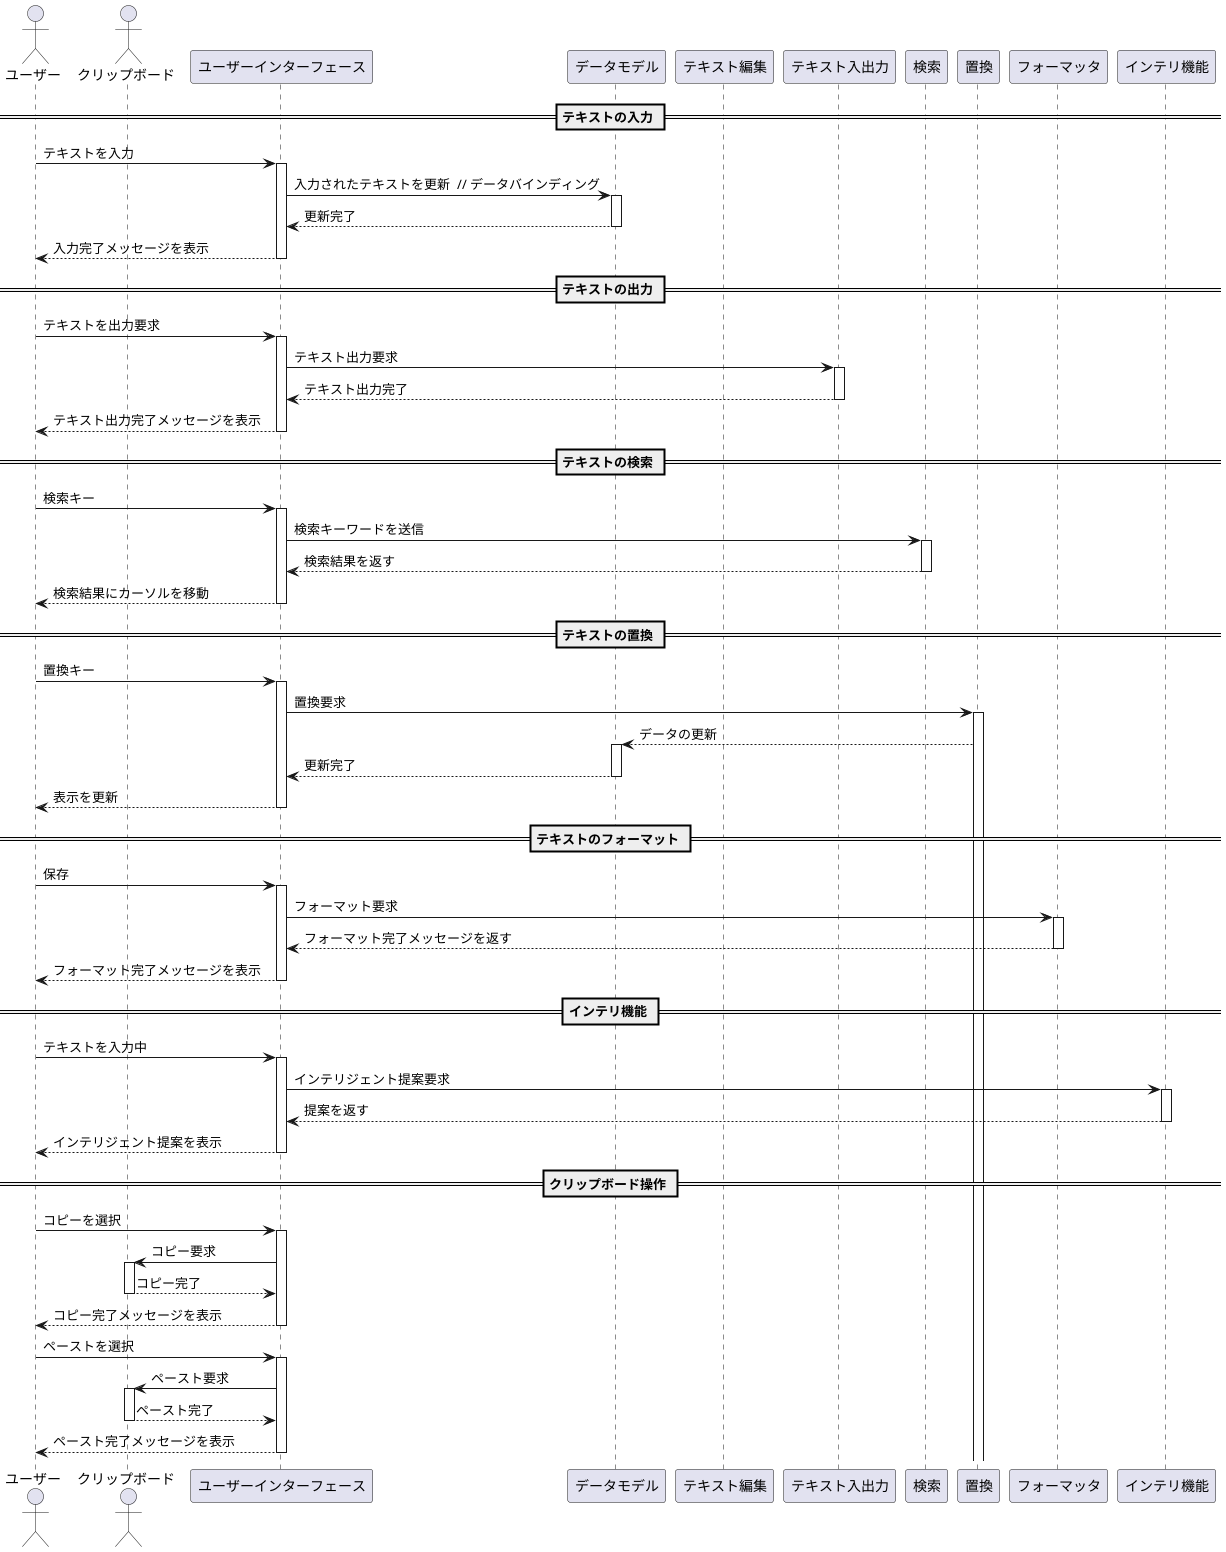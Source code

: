 @startuml

actor User as "ユーザー"
actor Clipboard as "クリップボード"
participant "ユーザーインターフェース" as UI
participant "データモデル" as DataModel
participant "テキスト編集" as TextEditor
participant "テキスト入出力" as TextIO
participant "検索" as Search
participant "置換" as Replace
participant "フォーマッタ" as Formatter
participant "インテリ機能" as IntelliFeature

== テキストの入力 ==
User -> UI : テキストを入力
activate UI

UI -> DataModel : 入力されたテキストを更新  // データバインディング
activate DataModel

DataModel --> UI : 更新完了
deactivate DataModel

UI --> User : 入力完了メッセージを表示
deactivate UI

== テキストの出力 ==
User -> UI : テキストを出力要求
activate UI

UI -> TextIO : テキスト出力要求
activate TextIO

TextIO --> UI : テキスト出力完了
deactivate TextIO

UI --> User : テキスト出力完了メッセージを表示
deactivate UI

== テキストの検索 ==
User -> UI : 検索キー
activate UI

UI -> Search : 検索キーワードを送信
activate Search

Search --> UI : 検索結果を返す
deactivate Search

UI --> User : 検索結果にカーソルを移動
deactivate UI

== テキストの置換 ==
User -> UI : 置換キー
activate UI

UI -> Replace : 置換要求
activate Replace

Replace --> DataModel : データの更新  
activate DataModel

DataModel --> UI : 更新完了
deactivate DataModel

UI --> User : 表示を更新
deactivate UI

== テキストのフォーマット ==
User -> UI : 保存
activate UI

UI -> Formatter : フォーマット要求
activate Formatter

Formatter --> UI : フォーマット完了メッセージを返す
deactivate Formatter

UI --> User : フォーマット完了メッセージを表示
deactivate UI

== インテリ機能 ==
User -> UI : テキストを入力中
activate UI

UI -> IntelliFeature : インテリジェント提案要求
activate IntelliFeature

IntelliFeature --> UI : 提案を返す
deactivate IntelliFeature

UI --> User : インテリジェント提案を表示
deactivate UI

== クリップボード操作 ==
User -> UI : コピーを選択
activate UI

UI -> Clipboard : コピー要求
activate Clipboard

Clipboard --> UI : コピー完了
deactivate Clipboard

UI --> User : コピー完了メッセージを表示
deactivate UI

User -> UI : ペーストを選択
activate UI

UI -> Clipboard : ペースト要求
activate Clipboard

Clipboard --> UI : ペースト完了
deactivate Clipboard

UI --> User : ペースト完了メッセージを表示
deactivate UI

@enduml
